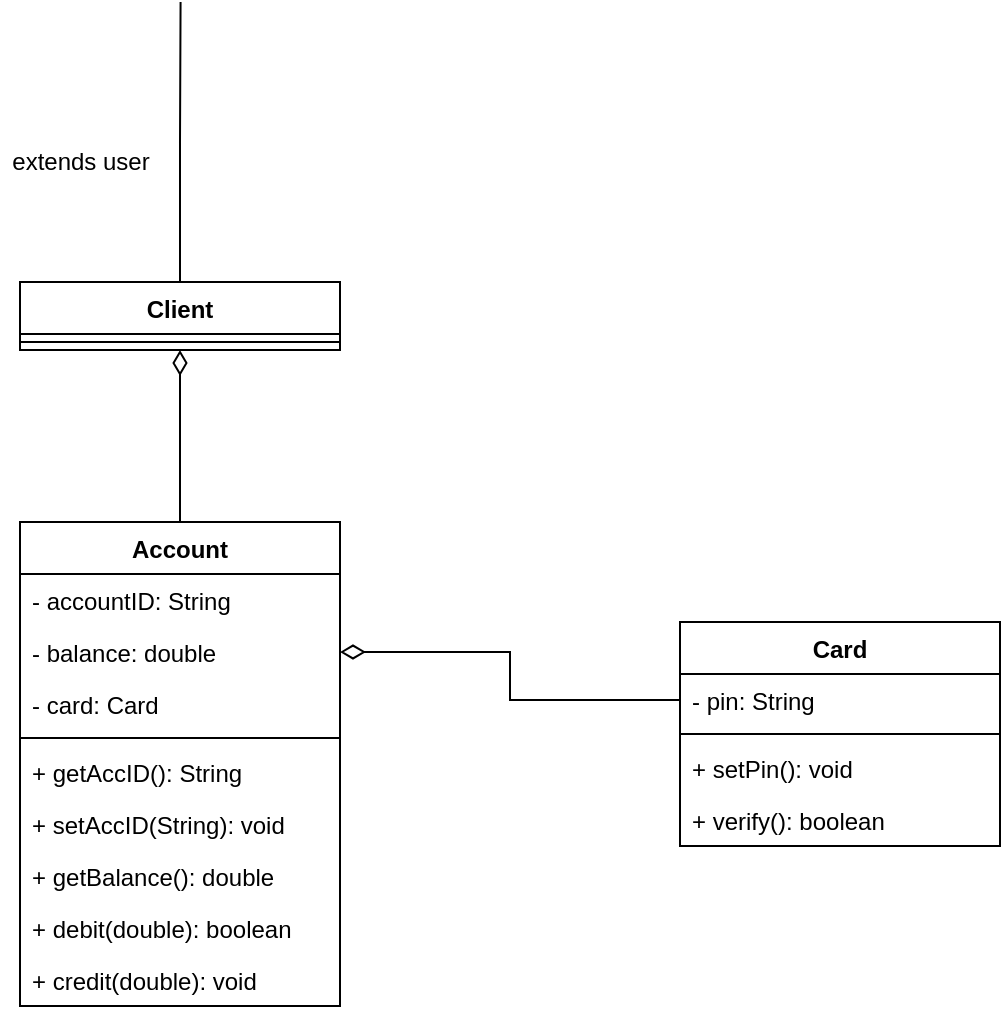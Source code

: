 <mxfile version="14.6.12" type="github">
  <diagram id="h-ignf4RVYPq0kKB6zQT" name="Page-1">
    <mxGraphModel dx="564" dy="-426" grid="1" gridSize="10" guides="1" tooltips="1" connect="1" arrows="1" fold="1" page="1" pageScale="1" pageWidth="850" pageHeight="1100" math="0" shadow="0">
      <root>
        <mxCell id="0" />
        <mxCell id="1" parent="0" />
        <mxCell id="Rwj4zuNxI9VzILskqL5i-1" value="Card" style="swimlane;fontStyle=1;align=center;verticalAlign=top;childLayout=stackLayout;horizontal=1;startSize=26;horizontalStack=0;resizeParent=1;resizeParentMax=0;resizeLast=0;collapsible=1;marginBottom=0;" vertex="1" parent="1">
          <mxGeometry x="520" y="1410" width="160" height="112" as="geometry" />
        </mxCell>
        <mxCell id="Rwj4zuNxI9VzILskqL5i-2" value="- pin: String" style="text;strokeColor=none;fillColor=none;align=left;verticalAlign=top;spacingLeft=4;spacingRight=4;overflow=hidden;rotatable=0;points=[[0,0.5],[1,0.5]];portConstraint=eastwest;" vertex="1" parent="Rwj4zuNxI9VzILskqL5i-1">
          <mxGeometry y="26" width="160" height="26" as="geometry" />
        </mxCell>
        <mxCell id="Rwj4zuNxI9VzILskqL5i-3" value="" style="line;strokeWidth=1;fillColor=none;align=left;verticalAlign=middle;spacingTop=-1;spacingLeft=3;spacingRight=3;rotatable=0;labelPosition=right;points=[];portConstraint=eastwest;" vertex="1" parent="Rwj4zuNxI9VzILskqL5i-1">
          <mxGeometry y="52" width="160" height="8" as="geometry" />
        </mxCell>
        <mxCell id="Rwj4zuNxI9VzILskqL5i-4" value="+ setPin(): void" style="text;strokeColor=none;fillColor=none;align=left;verticalAlign=top;spacingLeft=4;spacingRight=4;overflow=hidden;rotatable=0;points=[[0,0.5],[1,0.5]];portConstraint=eastwest;" vertex="1" parent="Rwj4zuNxI9VzILskqL5i-1">
          <mxGeometry y="60" width="160" height="26" as="geometry" />
        </mxCell>
        <mxCell id="Rwj4zuNxI9VzILskqL5i-26" value="+ verify(): boolean" style="text;strokeColor=none;fillColor=none;align=left;verticalAlign=top;spacingLeft=4;spacingRight=4;overflow=hidden;rotatable=0;points=[[0,0.5],[1,0.5]];portConstraint=eastwest;" vertex="1" parent="Rwj4zuNxI9VzILskqL5i-1">
          <mxGeometry y="86" width="160" height="26" as="geometry" />
        </mxCell>
        <mxCell id="Rwj4zuNxI9VzILskqL5i-24" style="edgeStyle=orthogonalEdgeStyle;rounded=0;orthogonalLoop=1;jettySize=auto;html=1;exitX=0.5;exitY=0;exitDx=0;exitDy=0;entryX=0.5;entryY=1;entryDx=0;entryDy=0;endArrow=diamondThin;endFill=0;endSize=10;" edge="1" parent="1" source="Rwj4zuNxI9VzILskqL5i-5" target="Rwj4zuNxI9VzILskqL5i-17">
          <mxGeometry relative="1" as="geometry" />
        </mxCell>
        <mxCell id="Rwj4zuNxI9VzILskqL5i-5" value="Account" style="swimlane;fontStyle=1;align=center;verticalAlign=top;childLayout=stackLayout;horizontal=1;startSize=26;horizontalStack=0;resizeParent=1;resizeParentMax=0;resizeLast=0;collapsible=1;marginBottom=0;" vertex="1" parent="1">
          <mxGeometry x="190" y="1360" width="160" height="242" as="geometry" />
        </mxCell>
        <mxCell id="Rwj4zuNxI9VzILskqL5i-6" value="- accountID: String" style="text;strokeColor=none;fillColor=none;align=left;verticalAlign=top;spacingLeft=4;spacingRight=4;overflow=hidden;rotatable=0;points=[[0,0.5],[1,0.5]];portConstraint=eastwest;" vertex="1" parent="Rwj4zuNxI9VzILskqL5i-5">
          <mxGeometry y="26" width="160" height="26" as="geometry" />
        </mxCell>
        <mxCell id="Rwj4zuNxI9VzILskqL5i-7" value="- balance: double" style="text;strokeColor=none;fillColor=none;align=left;verticalAlign=top;spacingLeft=4;spacingRight=4;overflow=hidden;rotatable=0;points=[[0,0.5],[1,0.5]];portConstraint=eastwest;" vertex="1" parent="Rwj4zuNxI9VzILskqL5i-5">
          <mxGeometry y="52" width="160" height="26" as="geometry" />
        </mxCell>
        <mxCell id="Rwj4zuNxI9VzILskqL5i-8" value="- card: Card" style="text;strokeColor=none;fillColor=none;align=left;verticalAlign=top;spacingLeft=4;spacingRight=4;overflow=hidden;rotatable=0;points=[[0,0.5],[1,0.5]];portConstraint=eastwest;" vertex="1" parent="Rwj4zuNxI9VzILskqL5i-5">
          <mxGeometry y="78" width="160" height="26" as="geometry" />
        </mxCell>
        <mxCell id="Rwj4zuNxI9VzILskqL5i-9" value="" style="line;strokeWidth=1;fillColor=none;align=left;verticalAlign=middle;spacingTop=-1;spacingLeft=3;spacingRight=3;rotatable=0;labelPosition=right;points=[];portConstraint=eastwest;" vertex="1" parent="Rwj4zuNxI9VzILskqL5i-5">
          <mxGeometry y="104" width="160" height="8" as="geometry" />
        </mxCell>
        <mxCell id="Rwj4zuNxI9VzILskqL5i-10" value="+ getAccID(): String" style="text;strokeColor=none;fillColor=none;align=left;verticalAlign=top;spacingLeft=4;spacingRight=4;overflow=hidden;rotatable=0;points=[[0,0.5],[1,0.5]];portConstraint=eastwest;" vertex="1" parent="Rwj4zuNxI9VzILskqL5i-5">
          <mxGeometry y="112" width="160" height="26" as="geometry" />
        </mxCell>
        <mxCell id="Rwj4zuNxI9VzILskqL5i-11" value="+ setAccID(String): void" style="text;strokeColor=none;fillColor=none;align=left;verticalAlign=top;spacingLeft=4;spacingRight=4;overflow=hidden;rotatable=0;points=[[0,0.5],[1,0.5]];portConstraint=eastwest;" vertex="1" parent="Rwj4zuNxI9VzILskqL5i-5">
          <mxGeometry y="138" width="160" height="26" as="geometry" />
        </mxCell>
        <mxCell id="Rwj4zuNxI9VzILskqL5i-12" value="+ getBalance(): double" style="text;strokeColor=none;fillColor=none;align=left;verticalAlign=top;spacingLeft=4;spacingRight=4;overflow=hidden;rotatable=0;points=[[0,0.5],[1,0.5]];portConstraint=eastwest;" vertex="1" parent="Rwj4zuNxI9VzILskqL5i-5">
          <mxGeometry y="164" width="160" height="26" as="geometry" />
        </mxCell>
        <mxCell id="Rwj4zuNxI9VzILskqL5i-13" value="+ debit(double): boolean" style="text;strokeColor=none;fillColor=none;align=left;verticalAlign=top;spacingLeft=4;spacingRight=4;overflow=hidden;rotatable=0;points=[[0,0.5],[1,0.5]];portConstraint=eastwest;" vertex="1" parent="Rwj4zuNxI9VzILskqL5i-5">
          <mxGeometry y="190" width="160" height="26" as="geometry" />
        </mxCell>
        <mxCell id="Rwj4zuNxI9VzILskqL5i-14" value="+ credit(double): void" style="text;strokeColor=none;fillColor=none;align=left;verticalAlign=top;spacingLeft=4;spacingRight=4;overflow=hidden;rotatable=0;points=[[0,0.5],[1,0.5]];portConstraint=eastwest;" vertex="1" parent="Rwj4zuNxI9VzILskqL5i-5">
          <mxGeometry y="216" width="160" height="26" as="geometry" />
        </mxCell>
        <mxCell id="Rwj4zuNxI9VzILskqL5i-22" style="edgeStyle=orthogonalEdgeStyle;rounded=0;orthogonalLoop=1;jettySize=auto;html=1;exitX=0.5;exitY=0;exitDx=0;exitDy=0;endArrow=none;endFill=0;" edge="1" parent="1" source="Rwj4zuNxI9VzILskqL5i-17">
          <mxGeometry relative="1" as="geometry">
            <mxPoint x="270.286" y="1100" as="targetPoint" />
          </mxGeometry>
        </mxCell>
        <mxCell id="Rwj4zuNxI9VzILskqL5i-17" value="Client" style="swimlane;fontStyle=1;align=center;verticalAlign=top;childLayout=stackLayout;horizontal=1;startSize=26;horizontalStack=0;resizeParent=1;resizeParentMax=0;resizeLast=0;collapsible=1;marginBottom=0;" vertex="1" parent="1">
          <mxGeometry x="190" y="1240" width="160" height="34" as="geometry" />
        </mxCell>
        <mxCell id="Rwj4zuNxI9VzILskqL5i-19" value="" style="line;strokeWidth=1;fillColor=none;align=left;verticalAlign=middle;spacingTop=-1;spacingLeft=3;spacingRight=3;rotatable=0;labelPosition=right;points=[];portConstraint=eastwest;" vertex="1" parent="Rwj4zuNxI9VzILskqL5i-17">
          <mxGeometry y="26" width="160" height="8" as="geometry" />
        </mxCell>
        <mxCell id="Rwj4zuNxI9VzILskqL5i-23" value="extends user" style="text;html=1;align=center;verticalAlign=middle;resizable=0;points=[];autosize=1;strokeColor=none;" vertex="1" parent="1">
          <mxGeometry x="180" y="1170" width="80" height="20" as="geometry" />
        </mxCell>
        <mxCell id="Rwj4zuNxI9VzILskqL5i-25" style="edgeStyle=orthogonalEdgeStyle;rounded=0;orthogonalLoop=1;jettySize=auto;html=1;exitX=0;exitY=0.5;exitDx=0;exitDy=0;entryX=1;entryY=0.5;entryDx=0;entryDy=0;endArrow=diamondThin;endFill=0;endSize=10;" edge="1" parent="1" source="Rwj4zuNxI9VzILskqL5i-2" target="Rwj4zuNxI9VzILskqL5i-7">
          <mxGeometry relative="1" as="geometry" />
        </mxCell>
      </root>
    </mxGraphModel>
  </diagram>
</mxfile>
